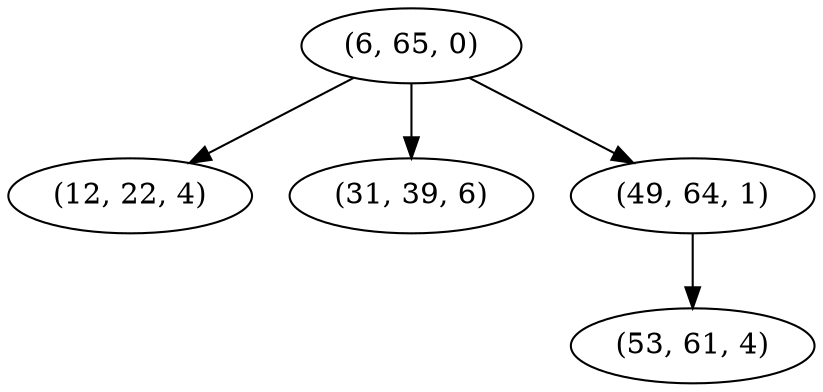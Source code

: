 digraph tree {
    "(6, 65, 0)";
    "(12, 22, 4)";
    "(31, 39, 6)";
    "(49, 64, 1)";
    "(53, 61, 4)";
    "(6, 65, 0)" -> "(12, 22, 4)";
    "(6, 65, 0)" -> "(31, 39, 6)";
    "(6, 65, 0)" -> "(49, 64, 1)";
    "(49, 64, 1)" -> "(53, 61, 4)";
}
